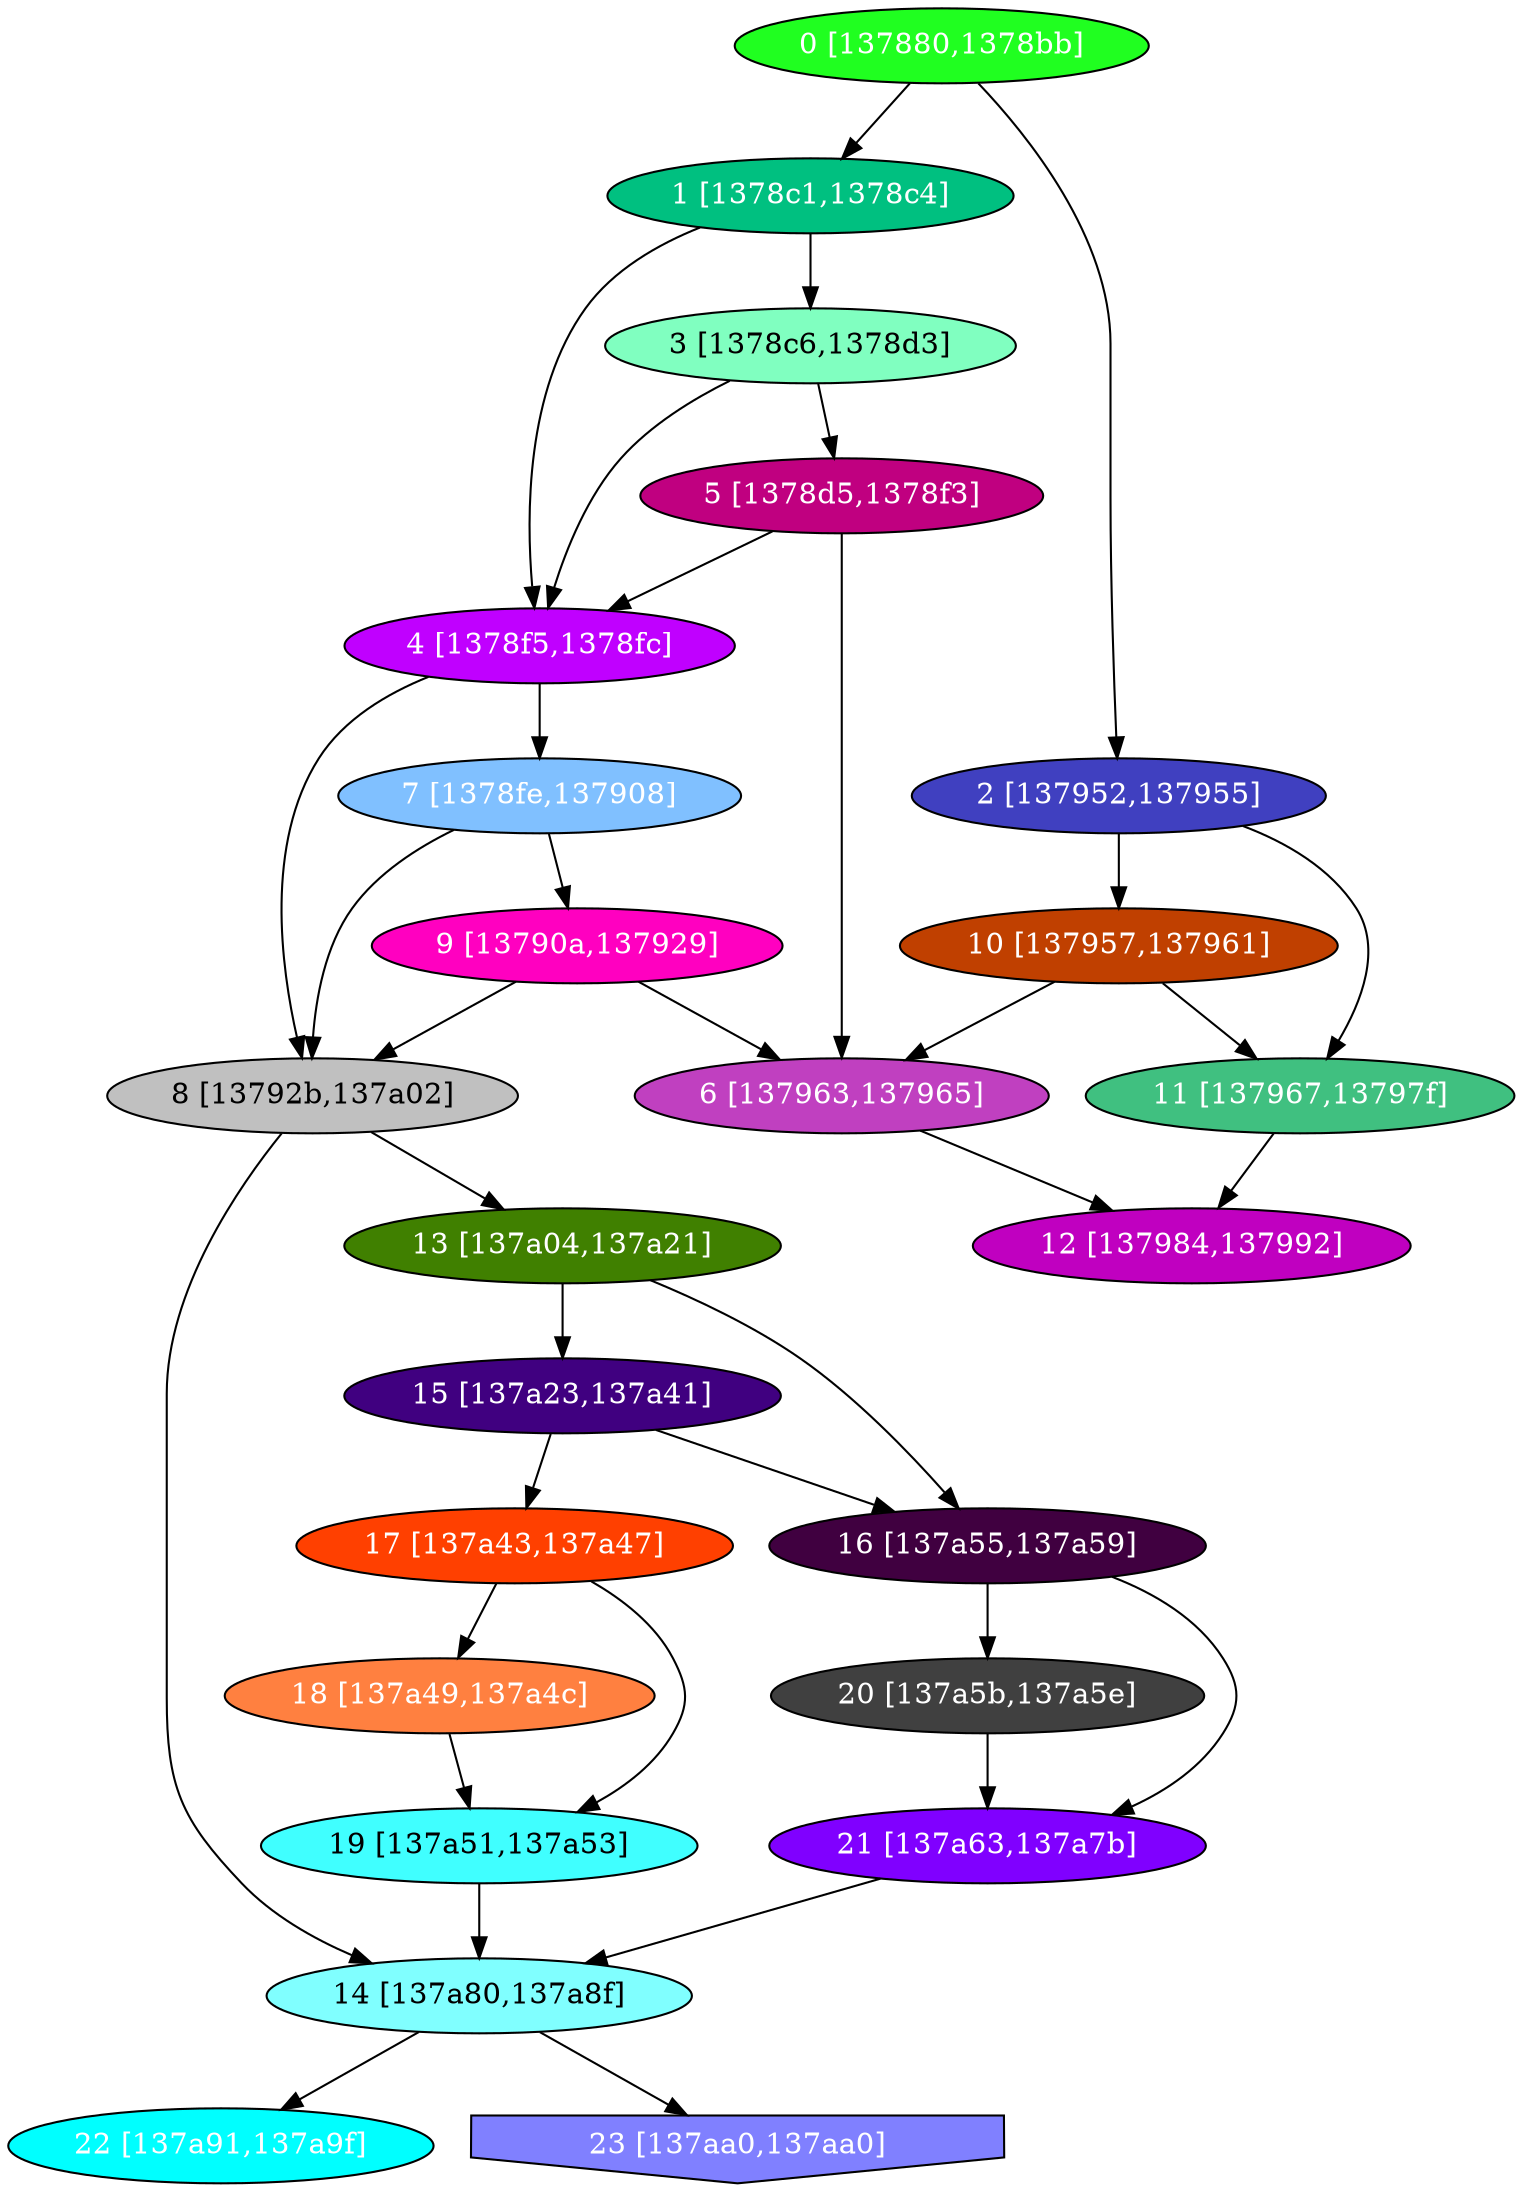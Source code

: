 diGraph libnss3{
	libnss3_0  [style=filled fillcolor="#20FF20" fontcolor="#ffffff" shape=oval label="0 [137880,1378bb]"]
	libnss3_1  [style=filled fillcolor="#00C080" fontcolor="#ffffff" shape=oval label="1 [1378c1,1378c4]"]
	libnss3_2  [style=filled fillcolor="#4040C0" fontcolor="#ffffff" shape=oval label="2 [137952,137955]"]
	libnss3_3  [style=filled fillcolor="#80FFC0" fontcolor="#000000" shape=oval label="3 [1378c6,1378d3]"]
	libnss3_4  [style=filled fillcolor="#C000FF" fontcolor="#ffffff" shape=oval label="4 [1378f5,1378fc]"]
	libnss3_5  [style=filled fillcolor="#C00080" fontcolor="#ffffff" shape=oval label="5 [1378d5,1378f3]"]
	libnss3_6  [style=filled fillcolor="#C040C0" fontcolor="#ffffff" shape=oval label="6 [137963,137965]"]
	libnss3_7  [style=filled fillcolor="#80C0FF" fontcolor="#ffffff" shape=oval label="7 [1378fe,137908]"]
	libnss3_8  [style=filled fillcolor="#C0C0C0" fontcolor="#000000" shape=oval label="8 [13792b,137a02]"]
	libnss3_9  [style=filled fillcolor="#FF00C0" fontcolor="#ffffff" shape=oval label="9 [13790a,137929]"]
	libnss3_a  [style=filled fillcolor="#C04000" fontcolor="#ffffff" shape=oval label="10 [137957,137961]"]
	libnss3_b  [style=filled fillcolor="#40C080" fontcolor="#ffffff" shape=oval label="11 [137967,13797f]"]
	libnss3_c  [style=filled fillcolor="#C000C0" fontcolor="#ffffff" shape=oval label="12 [137984,137992]"]
	libnss3_d  [style=filled fillcolor="#408000" fontcolor="#ffffff" shape=oval label="13 [137a04,137a21]"]
	libnss3_e  [style=filled fillcolor="#80FFFF" fontcolor="#000000" shape=oval label="14 [137a80,137a8f]"]
	libnss3_f  [style=filled fillcolor="#400080" fontcolor="#ffffff" shape=oval label="15 [137a23,137a41]"]
	libnss3_10  [style=filled fillcolor="#400040" fontcolor="#ffffff" shape=oval label="16 [137a55,137a59]"]
	libnss3_11  [style=filled fillcolor="#FF4000" fontcolor="#ffffff" shape=oval label="17 [137a43,137a47]"]
	libnss3_12  [style=filled fillcolor="#FF8040" fontcolor="#ffffff" shape=oval label="18 [137a49,137a4c]"]
	libnss3_13  [style=filled fillcolor="#40FFFF" fontcolor="#000000" shape=oval label="19 [137a51,137a53]"]
	libnss3_14  [style=filled fillcolor="#404040" fontcolor="#ffffff" shape=oval label="20 [137a5b,137a5e]"]
	libnss3_15  [style=filled fillcolor="#8000FF" fontcolor="#ffffff" shape=oval label="21 [137a63,137a7b]"]
	libnss3_16  [style=filled fillcolor="#00FFFF" fontcolor="#ffffff" shape=oval label="22 [137a91,137a9f]"]
	libnss3_17  [style=filled fillcolor="#8080FF" fontcolor="#ffffff" shape=invhouse label="23 [137aa0,137aa0]"]

	libnss3_0 -> libnss3_1
	libnss3_0 -> libnss3_2
	libnss3_1 -> libnss3_3
	libnss3_1 -> libnss3_4
	libnss3_2 -> libnss3_a
	libnss3_2 -> libnss3_b
	libnss3_3 -> libnss3_4
	libnss3_3 -> libnss3_5
	libnss3_4 -> libnss3_7
	libnss3_4 -> libnss3_8
	libnss3_5 -> libnss3_4
	libnss3_5 -> libnss3_6
	libnss3_6 -> libnss3_c
	libnss3_7 -> libnss3_8
	libnss3_7 -> libnss3_9
	libnss3_8 -> libnss3_d
	libnss3_8 -> libnss3_e
	libnss3_9 -> libnss3_6
	libnss3_9 -> libnss3_8
	libnss3_a -> libnss3_6
	libnss3_a -> libnss3_b
	libnss3_b -> libnss3_c
	libnss3_d -> libnss3_f
	libnss3_d -> libnss3_10
	libnss3_e -> libnss3_16
	libnss3_e -> libnss3_17
	libnss3_f -> libnss3_10
	libnss3_f -> libnss3_11
	libnss3_10 -> libnss3_14
	libnss3_10 -> libnss3_15
	libnss3_11 -> libnss3_12
	libnss3_11 -> libnss3_13
	libnss3_12 -> libnss3_13
	libnss3_13 -> libnss3_e
	libnss3_14 -> libnss3_15
	libnss3_15 -> libnss3_e
}